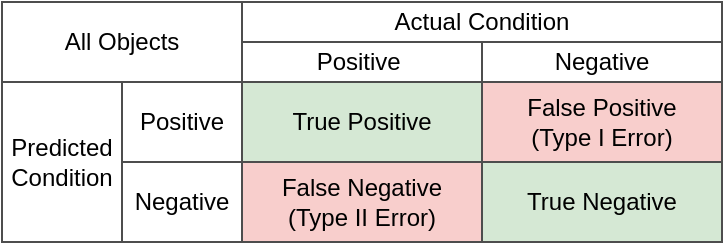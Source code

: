 <mxfile version="14.5.1" type="device"><diagram id="7YZfjBznu5dZ-GAy1TsH" name="Page-1"><mxGraphModel dx="179" dy="240" grid="1" gridSize="10" guides="1" tooltips="1" connect="1" arrows="1" fold="1" page="1" pageScale="1" pageWidth="850" pageHeight="1100" math="0" shadow="0"><root><mxCell id="0"/><mxCell id="1" parent="0"/><mxCell id="kyWqstcOt9fYtNeWg2TG-5" value="All Objects" style="rounded=0;whiteSpace=wrap;html=1;strokeColor=#4D4D4D;" vertex="1" parent="1"><mxGeometry x="170" y="160" width="120" height="40" as="geometry"/></mxCell><mxCell id="kyWqstcOt9fYtNeWg2TG-6" value="Positive&amp;nbsp;" style="rounded=0;whiteSpace=wrap;html=1;strokeColor=#4D4D4D;" vertex="1" parent="1"><mxGeometry x="290" y="180" width="120" height="20" as="geometry"/></mxCell><mxCell id="kyWqstcOt9fYtNeWg2TG-7" value="Negative" style="rounded=0;whiteSpace=wrap;html=1;strokeColor=#4D4D4D;" vertex="1" parent="1"><mxGeometry x="410" y="180" width="120" height="20" as="geometry"/></mxCell><mxCell id="kyWqstcOt9fYtNeWg2TG-8" value="Actual Condition" style="rounded=0;whiteSpace=wrap;html=1;strokeColor=#4D4D4D;" vertex="1" parent="1"><mxGeometry x="290" y="160" width="240" height="20" as="geometry"/></mxCell><mxCell id="kyWqstcOt9fYtNeWg2TG-9" value="Predicted&lt;br&gt;Condition" style="rounded=0;whiteSpace=wrap;html=1;strokeColor=#4D4D4D;" vertex="1" parent="1"><mxGeometry x="170" y="200" width="60" height="80" as="geometry"/></mxCell><mxCell id="kyWqstcOt9fYtNeWg2TG-10" value="Positive" style="rounded=0;whiteSpace=wrap;html=1;strokeColor=#4D4D4D;" vertex="1" parent="1"><mxGeometry x="230" y="200" width="60" height="40" as="geometry"/></mxCell><mxCell id="kyWqstcOt9fYtNeWg2TG-11" value="Negative" style="rounded=0;whiteSpace=wrap;html=1;strokeColor=#4D4D4D;" vertex="1" parent="1"><mxGeometry x="230" y="240" width="60" height="40" as="geometry"/></mxCell><mxCell id="kyWqstcOt9fYtNeWg2TG-2" value="False Positive&lt;br&gt;(Type I Error)" style="rounded=0;whiteSpace=wrap;html=1;fillColor=#f8cecc;strokeColor=#4D4D4D;" vertex="1" parent="1"><mxGeometry x="410" y="200" width="120" height="40" as="geometry"/></mxCell><mxCell id="kyWqstcOt9fYtNeWg2TG-3" value="False Negative&lt;br&gt;(Type II Error)" style="rounded=0;whiteSpace=wrap;html=1;fillColor=#f8cecc;strokeColor=#4D4D4D;" vertex="1" parent="1"><mxGeometry x="290" y="240" width="120" height="40" as="geometry"/></mxCell><mxCell id="kyWqstcOt9fYtNeWg2TG-1" value="True Positive" style="rounded=0;whiteSpace=wrap;html=1;fillColor=#d5e8d4;strokeColor=#4D4D4D;" vertex="1" parent="1"><mxGeometry x="290" y="200" width="120" height="40" as="geometry"/></mxCell><mxCell id="kyWqstcOt9fYtNeWg2TG-4" value="True Negative" style="rounded=0;whiteSpace=wrap;html=1;fillColor=#d5e8d4;strokeColor=#4D4D4D;" vertex="1" parent="1"><mxGeometry x="410" y="240" width="120" height="40" as="geometry"/></mxCell></root></mxGraphModel></diagram></mxfile>